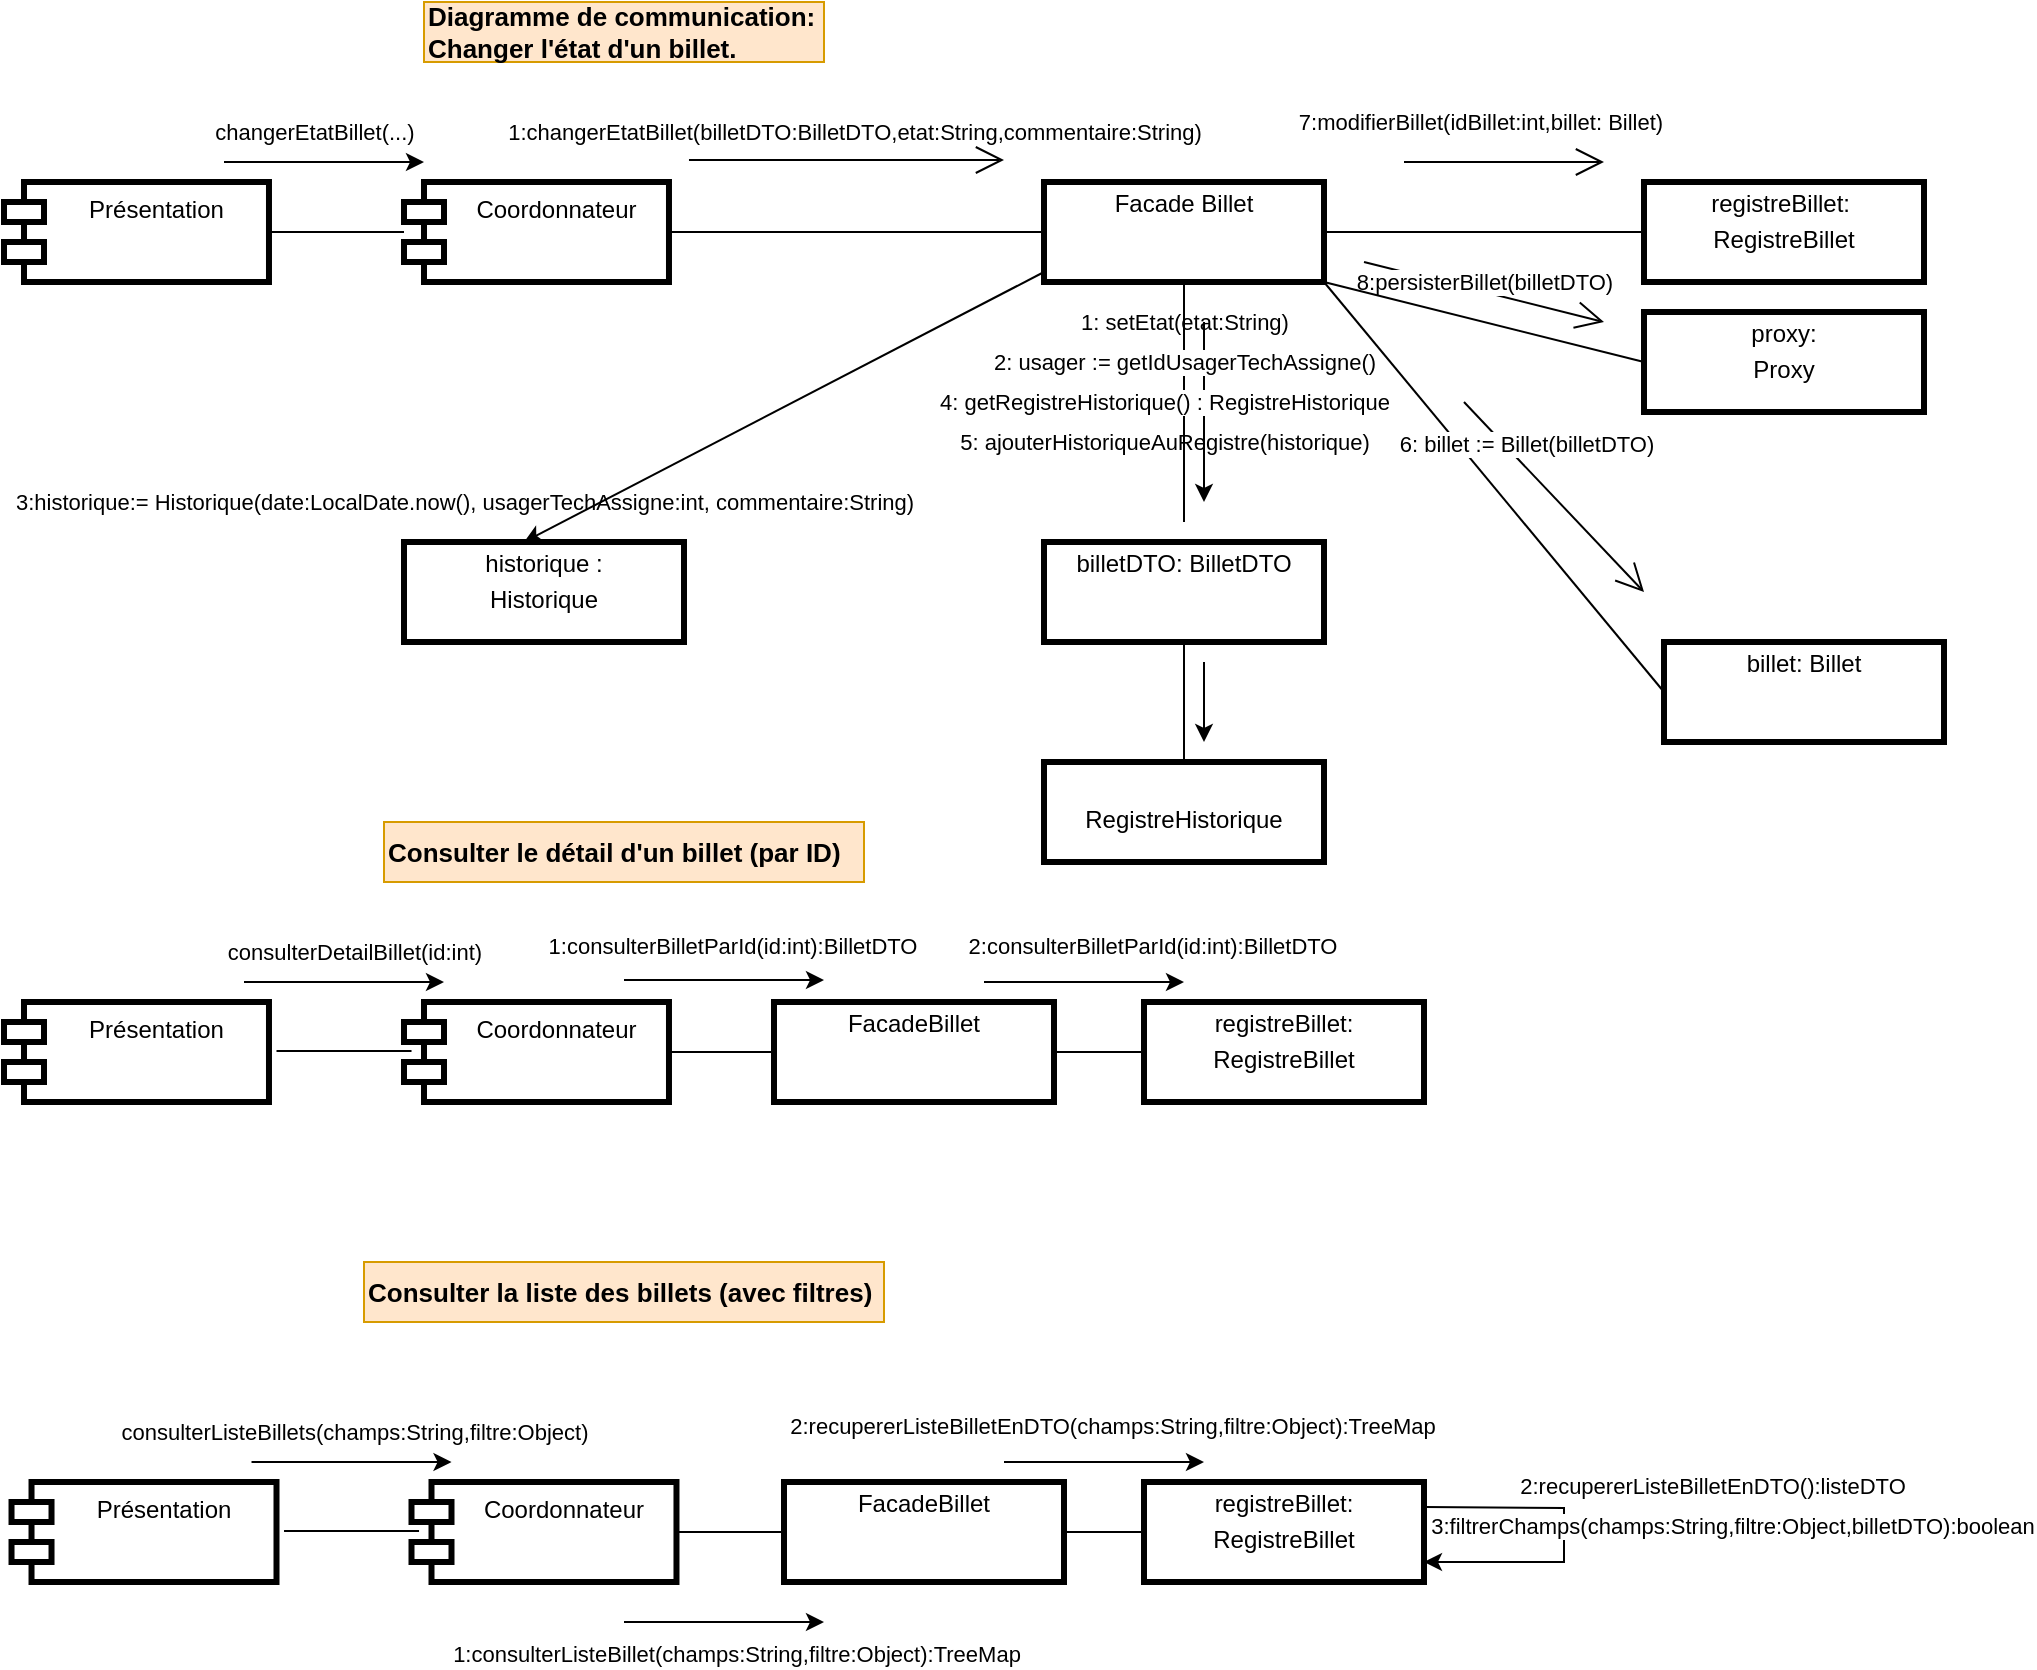 <mxfile version="19.0.3" type="device"><diagram id="wk7EAy9R9_vYMZfL8NTD" name="Page-1"><mxGraphModel dx="1632" dy="865" grid="1" gridSize="10" guides="1" tooltips="1" connect="1" arrows="1" fold="1" page="1" pageScale="1" pageWidth="850" pageHeight="1100" math="0" shadow="0"><root><mxCell id="0"/><mxCell id="1" parent="0"/><mxCell id="YwYlROkh0U87fTmi11A1-1" value="Coordonnateur" style="shape=module;align=left;spacingLeft=20;align=center;verticalAlign=top;strokeWidth=3;" parent="1" vertex="1"><mxGeometry x="100" y="120" width="132.49" height="50" as="geometry"/></mxCell><mxCell id="YwYlROkh0U87fTmi11A1-102" value="&lt;p style=&quot;margin:0px;margin-top:4px;text-align:center;&quot;&gt;&lt;span style=&quot;background-color: initial;&quot;&gt;Facade Billet&lt;/span&gt;&lt;br&gt;&lt;/p&gt;" style="verticalAlign=top;align=left;overflow=fill;fontSize=12;fontFamily=Helvetica;html=1;strokeWidth=3;" parent="1" vertex="1"><mxGeometry x="420" y="120" width="140" height="50" as="geometry"/></mxCell><mxCell id="YwYlROkh0U87fTmi11A1-103" value="1:changerEtatBillet(billetDTO:BilletDTO,etat:String,commentaire:String)" style="edgeLabel;html=1;align=center;verticalAlign=middle;resizable=0;points=[];" parent="1" connectable="0" vertex="1"><mxGeometry x="340" y="100" as="geometry"><mxPoint x="-15" y="-5" as="offset"/></mxGeometry></mxCell><mxCell id="YwYlROkh0U87fTmi11A1-105" value="" style="endArrow=open;endFill=1;endSize=12;html=1;rounded=0;" parent="1" edge="1"><mxGeometry width="160" relative="1" as="geometry"><mxPoint x="242.49" y="109" as="sourcePoint"/><mxPoint x="400" y="109" as="targetPoint"/><Array as="points"><mxPoint x="312.49" y="109"/></Array></mxGeometry></mxCell><mxCell id="YwYlROkh0U87fTmi11A1-108" value="&lt;p style=&quot;margin:0px;margin-top:4px;text-align:center;&quot;&gt;registreBillet:&amp;nbsp;&lt;/p&gt;&lt;p style=&quot;margin:0px;margin-top:4px;text-align:center;&quot;&gt;RegistreBillet&lt;/p&gt;&lt;p style=&quot;margin:0px;margin-top:4px;text-align:center;&quot;&gt;&lt;br&gt;&lt;/p&gt;" style="verticalAlign=top;align=left;overflow=fill;fontSize=12;fontFamily=Helvetica;html=1;strokeWidth=3;" parent="1" vertex="1"><mxGeometry x="720" y="120" width="140" height="50" as="geometry"/></mxCell><mxCell id="YwYlROkh0U87fTmi11A1-109" value="" style="endArrow=open;endFill=1;endSize=12;html=1;rounded=0;" parent="1" edge="1"><mxGeometry width="160" relative="1" as="geometry"><mxPoint x="600" y="110" as="sourcePoint"/><mxPoint x="700" y="110" as="targetPoint"/><Array as="points"/></mxGeometry></mxCell><mxCell id="YwYlROkh0U87fTmi11A1-110" value="7:modifierBillet(idBillet:int,billet: Billet)" style="edgeLabel;html=1;align=center;verticalAlign=middle;resizable=0;points=[];" parent="YwYlROkh0U87fTmi11A1-109" vertex="1" connectable="0"><mxGeometry x="-0.2" y="2" relative="1" as="geometry"><mxPoint x="-2" y="-18" as="offset"/></mxGeometry></mxCell><mxCell id="YwYlROkh0U87fTmi11A1-112" value="Coordonnateur" style="shape=module;align=left;spacingLeft=20;align=center;verticalAlign=top;strokeWidth=3;" parent="1" vertex="1"><mxGeometry x="100" y="530" width="132.49" height="50" as="geometry"/></mxCell><mxCell id="YwYlROkh0U87fTmi11A1-116" value="1:consulterBilletParId(id:int):BilletDTO" style="edgeLabel;html=1;align=center;verticalAlign=middle;resizable=0;points=[];rotation=0;" parent="1" connectable="0" vertex="1"><mxGeometry x="250" y="510" as="geometry"><mxPoint x="14" y="-8" as="offset"/></mxGeometry></mxCell><mxCell id="YwYlROkh0U87fTmi11A1-122" value="&lt;b&gt;&lt;font style=&quot;font-size: 13px;&quot;&gt;Consulter le détail d'un billet (par ID)&lt;/font&gt;&lt;/b&gt;" style="text;html=1;strokeColor=#d79b00;fillColor=#ffe6cc;align=left;verticalAlign=middle;whiteSpace=wrap;rounded=0;" parent="1" vertex="1"><mxGeometry x="90" y="440" width="240" height="30" as="geometry"/></mxCell><mxCell id="YwYlROkh0U87fTmi11A1-123" value="&lt;b&gt;&lt;font style=&quot;font-size: 13px;&quot;&gt;Diagramme de communication: Changer l'état d'un billet.&lt;/font&gt;&lt;/b&gt;" style="text;html=1;strokeColor=#d79b00;fillColor=#ffe6cc;align=left;verticalAlign=middle;whiteSpace=wrap;rounded=0;" parent="1" vertex="1"><mxGeometry x="110" y="30" width="200" height="30" as="geometry"/></mxCell><mxCell id="dvguO-Vn-lTbKks0OdCy-10" value="" style="endArrow=none;html=1;rounded=0;exitX=1;exitY=0.5;exitDx=0;exitDy=0;" parent="1" source="YwYlROkh0U87fTmi11A1-1" target="YwYlROkh0U87fTmi11A1-102" edge="1"><mxGeometry width="50" height="50" relative="1" as="geometry"><mxPoint x="285" y="160" as="sourcePoint"/><mxPoint x="335" y="110" as="targetPoint"/></mxGeometry></mxCell><mxCell id="dvguO-Vn-lTbKks0OdCy-11" value="" style="endArrow=none;html=1;rounded=0;entryX=0;entryY=0.5;entryDx=0;entryDy=0;exitX=1;exitY=0.5;exitDx=0;exitDy=0;" parent="1" source="YwYlROkh0U87fTmi11A1-102" target="YwYlROkh0U87fTmi11A1-108" edge="1"><mxGeometry width="50" height="50" relative="1" as="geometry"><mxPoint x="510" y="170" as="sourcePoint"/><mxPoint x="560" y="120" as="targetPoint"/></mxGeometry></mxCell><mxCell id="dvguO-Vn-lTbKks0OdCy-13" value="&lt;p style=&quot;margin:0px;margin-top:4px;text-align:center;&quot;&gt;&lt;br&gt;&lt;/p&gt;&lt;p style=&quot;margin:0px;margin-top:4px;text-align:center;&quot;&gt;&lt;span style=&quot;background-color: initial;&quot;&gt;RegistreHistorique&lt;/span&gt;&lt;/p&gt;" style="verticalAlign=top;align=left;overflow=fill;fontSize=12;fontFamily=Helvetica;html=1;strokeWidth=3;" parent="1" vertex="1"><mxGeometry x="420" y="410" width="140" height="50" as="geometry"/></mxCell><mxCell id="dvguO-Vn-lTbKks0OdCy-14" value="&lt;p style=&quot;margin:0px;margin-top:4px;text-align:center;&quot;&gt;&lt;span style=&quot;background-color: initial;&quot;&gt;historique :&lt;/span&gt;&lt;/p&gt;&lt;p style=&quot;margin:0px;margin-top:4px;text-align:center;&quot;&gt;&lt;span style=&quot;background-color: initial;&quot;&gt;Historique&lt;/span&gt;&lt;br&gt;&lt;/p&gt;" style="verticalAlign=top;align=left;overflow=fill;fontSize=12;fontFamily=Helvetica;html=1;strokeWidth=3;" parent="1" vertex="1"><mxGeometry x="100" y="300" width="140" height="50" as="geometry"/></mxCell><mxCell id="dvguO-Vn-lTbKks0OdCy-17" value="" style="endArrow=none;html=1;rounded=0;exitX=0.5;exitY=1;exitDx=0;exitDy=0;entryX=0.5;entryY=0;entryDx=0;entryDy=0;" parent="1" source="dvguO-Vn-lTbKks0OdCy-18" target="dvguO-Vn-lTbKks0OdCy-13" edge="1"><mxGeometry width="50" height="50" relative="1" as="geometry"><mxPoint x="480" y="190" as="sourcePoint"/><mxPoint x="530" y="140" as="targetPoint"/></mxGeometry></mxCell><mxCell id="dvguO-Vn-lTbKks0OdCy-18" value="&lt;p style=&quot;margin:0px;margin-top:4px;text-align:center;&quot;&gt;&lt;span style=&quot;background-color: initial;&quot;&gt;billetDTO: BilletDTO&lt;/span&gt;&lt;br&gt;&lt;/p&gt;" style="verticalAlign=top;align=left;overflow=fill;fontSize=12;fontFamily=Helvetica;html=1;strokeWidth=3;" parent="1" vertex="1"><mxGeometry x="420" y="300" width="140" height="50" as="geometry"/></mxCell><mxCell id="dvguO-Vn-lTbKks0OdCy-20" value="1: setEtat(etat:String)" style="edgeLabel;html=1;align=center;verticalAlign=middle;resizable=0;points=[];" parent="1" connectable="0" vertex="1"><mxGeometry x="490" y="190" as="geometry"/></mxCell><mxCell id="dvguO-Vn-lTbKks0OdCy-22" value="3:historique:= Historique(date:LocalDate.now(), usagerTechAssigne:int, commentaire:String)" style="edgeLabel;html=1;align=center;verticalAlign=middle;resizable=0;points=[];" parent="1" connectable="0" vertex="1"><mxGeometry x="130" y="280" as="geometry"/></mxCell><mxCell id="dvguO-Vn-lTbKks0OdCy-23" value="5: ajouterHistoriqueAuRegistre(historique)" style="edgeLabel;html=1;align=center;verticalAlign=middle;resizable=0;points=[];" parent="1" connectable="0" vertex="1"><mxGeometry x="480" y="250" as="geometry"/></mxCell><mxCell id="dvguO-Vn-lTbKks0OdCy-25" value="&lt;p style=&quot;margin:0px;margin-top:4px;text-align:center;&quot;&gt;&lt;span style=&quot;background-color: initial;&quot;&gt;billet: Billet&lt;/span&gt;&lt;br&gt;&lt;/p&gt;" style="verticalAlign=top;align=left;overflow=fill;fontSize=12;fontFamily=Helvetica;html=1;strokeWidth=3;" parent="1" vertex="1"><mxGeometry x="730" y="350" width="140" height="50" as="geometry"/></mxCell><mxCell id="dvguO-Vn-lTbKks0OdCy-30" value="" style="endArrow=none;html=1;rounded=0;entryX=0;entryY=0.5;entryDx=0;entryDy=0;exitX=1;exitY=1;exitDx=0;exitDy=0;" parent="1" source="YwYlROkh0U87fTmi11A1-102" target="dvguO-Vn-lTbKks0OdCy-25" edge="1"><mxGeometry width="50" height="50" relative="1" as="geometry"><mxPoint x="650" y="210" as="sourcePoint"/><mxPoint x="810" y="210" as="targetPoint"/></mxGeometry></mxCell><mxCell id="dvguO-Vn-lTbKks0OdCy-31" value="" style="endArrow=open;endFill=1;endSize=12;html=1;rounded=0;" parent="1" edge="1"><mxGeometry width="160" relative="1" as="geometry"><mxPoint x="630" y="230" as="sourcePoint"/><mxPoint x="720" y="325" as="targetPoint"/><Array as="points"/></mxGeometry></mxCell><mxCell id="dvguO-Vn-lTbKks0OdCy-32" value="6: billet := Billet(billetDTO)" style="edgeLabel;html=1;align=center;verticalAlign=middle;resizable=0;points=[];" parent="dvguO-Vn-lTbKks0OdCy-31" vertex="1" connectable="0"><mxGeometry x="-0.2" y="2" relative="1" as="geometry"><mxPoint x="-7" y="-16" as="offset"/></mxGeometry></mxCell><mxCell id="dvguO-Vn-lTbKks0OdCy-34" value="" style="endArrow=none;html=1;rounded=0;entryX=0.5;entryY=1;entryDx=0;entryDy=0;" parent="1" target="YwYlROkh0U87fTmi11A1-102" edge="1"><mxGeometry width="50" height="50" relative="1" as="geometry"><mxPoint x="490" y="290" as="sourcePoint"/><mxPoint x="440" y="110" as="targetPoint"/></mxGeometry></mxCell><mxCell id="dvguO-Vn-lTbKks0OdCy-35" value="" style="endArrow=classic;html=1;rounded=0;" parent="1" edge="1"><mxGeometry width="50" height="50" relative="1" as="geometry"><mxPoint x="500" y="190" as="sourcePoint"/><mxPoint x="500" y="280" as="targetPoint"/></mxGeometry></mxCell><mxCell id="dvguO-Vn-lTbKks0OdCy-39" value="" style="endArrow=classic;html=1;rounded=0;" parent="1" edge="1"><mxGeometry width="50" height="50" relative="1" as="geometry"><mxPoint x="500" y="360" as="sourcePoint"/><mxPoint x="500" y="400" as="targetPoint"/></mxGeometry></mxCell><mxCell id="dvguO-Vn-lTbKks0OdCy-40" value="" style="endArrow=classic;html=1;rounded=0;" parent="1" edge="1"><mxGeometry width="50" height="50" relative="1" as="geometry"><mxPoint x="420" y="165" as="sourcePoint"/><mxPoint x="160" y="300" as="targetPoint"/></mxGeometry></mxCell><mxCell id="dvguO-Vn-lTbKks0OdCy-41" style="edgeStyle=none;rounded=0;orthogonalLoop=1;jettySize=auto;html=1;entryX=0.5;entryY=0;entryDx=0;entryDy=0;" parent="1" source="dvguO-Vn-lTbKks0OdCy-18" target="dvguO-Vn-lTbKks0OdCy-18" edge="1"><mxGeometry relative="1" as="geometry"/></mxCell><mxCell id="dvguO-Vn-lTbKks0OdCy-43" value="4: getRegistreHistorique() : RegistreHistorique" style="edgeLabel;html=1;align=center;verticalAlign=middle;resizable=0;points=[];" parent="1" vertex="1" connectable="0"><mxGeometry x="480" y="230" as="geometry"/></mxCell><mxCell id="Kt9C_kbvg7MQx28jffXP-1" value="Présentation" style="shape=module;align=left;spacingLeft=20;align=center;verticalAlign=top;strokeWidth=3;" vertex="1" parent="1"><mxGeometry x="-100" y="120" width="132.49" height="50" as="geometry"/></mxCell><mxCell id="Kt9C_kbvg7MQx28jffXP-3" value="" style="endArrow=none;html=1;rounded=0;exitX=1;exitY=0.5;exitDx=0;exitDy=0;" edge="1" parent="1" source="Kt9C_kbvg7MQx28jffXP-1" target="YwYlROkh0U87fTmi11A1-1"><mxGeometry width="50" height="50" relative="1" as="geometry"><mxPoint x="60" y="140" as="sourcePoint"/><mxPoint x="247.51" y="140" as="targetPoint"/></mxGeometry></mxCell><mxCell id="Kt9C_kbvg7MQx28jffXP-5" value="" style="endArrow=classic;html=1;rounded=0;" edge="1" parent="1"><mxGeometry width="50" height="50" relative="1" as="geometry"><mxPoint x="10" y="110" as="sourcePoint"/><mxPoint x="110" y="110" as="targetPoint"/></mxGeometry></mxCell><mxCell id="Kt9C_kbvg7MQx28jffXP-6" value="changerEtatBillet(...)" style="edgeLabel;html=1;align=center;verticalAlign=middle;resizable=0;points=[];" connectable="0" vertex="1" parent="1"><mxGeometry x="70" y="100" as="geometry"><mxPoint x="-15" y="-5" as="offset"/></mxGeometry></mxCell><mxCell id="Kt9C_kbvg7MQx28jffXP-7" value="2: usager := getIdUsagerTechAssigne()" style="edgeLabel;html=1;align=center;verticalAlign=middle;resizable=0;points=[];" vertex="1" connectable="0" parent="1"><mxGeometry x="490" y="210" as="geometry"/></mxCell><mxCell id="Kt9C_kbvg7MQx28jffXP-8" value="&lt;p style=&quot;margin:0px;margin-top:4px;text-align:center;&quot;&gt;proxy:&lt;/p&gt;&lt;p style=&quot;margin:0px;margin-top:4px;text-align:center;&quot;&gt;Proxy&lt;/p&gt;" style="verticalAlign=top;align=left;overflow=fill;fontSize=12;fontFamily=Helvetica;html=1;strokeWidth=3;" vertex="1" parent="1"><mxGeometry x="720" y="185" width="140" height="50" as="geometry"/></mxCell><mxCell id="Kt9C_kbvg7MQx28jffXP-9" value="" style="endArrow=open;endFill=1;endSize=12;html=1;rounded=0;" edge="1" parent="1"><mxGeometry width="160" relative="1" as="geometry"><mxPoint x="580" y="160" as="sourcePoint"/><mxPoint x="700" y="190" as="targetPoint"/><Array as="points"/></mxGeometry></mxCell><mxCell id="Kt9C_kbvg7MQx28jffXP-10" value="8:persisterBillet(billetDTO)" style="edgeLabel;html=1;align=center;verticalAlign=middle;resizable=0;points=[];" vertex="1" connectable="0" parent="Kt9C_kbvg7MQx28jffXP-9"><mxGeometry x="-0.2" y="2" relative="1" as="geometry"><mxPoint x="11" as="offset"/></mxGeometry></mxCell><mxCell id="Kt9C_kbvg7MQx28jffXP-12" value="" style="endArrow=none;html=1;rounded=0;entryX=0;entryY=0.5;entryDx=0;entryDy=0;" edge="1" parent="1" target="Kt9C_kbvg7MQx28jffXP-8"><mxGeometry width="50" height="50" relative="1" as="geometry"><mxPoint x="560" y="170" as="sourcePoint"/><mxPoint x="780" y="350" as="targetPoint"/></mxGeometry></mxCell><mxCell id="Kt9C_kbvg7MQx28jffXP-13" value="Présentation" style="shape=module;align=left;spacingLeft=20;align=center;verticalAlign=top;strokeWidth=3;" vertex="1" parent="1"><mxGeometry x="-100" y="530" width="132.49" height="50" as="geometry"/></mxCell><mxCell id="Kt9C_kbvg7MQx28jffXP-14" value="" style="endArrow=none;html=1;rounded=0;exitX=1;exitY=0.5;exitDx=0;exitDy=0;" edge="1" parent="1"><mxGeometry width="50" height="50" relative="1" as="geometry"><mxPoint x="36.25" y="554.5" as="sourcePoint"/><mxPoint x="103.76" y="554.5" as="targetPoint"/></mxGeometry></mxCell><mxCell id="Kt9C_kbvg7MQx28jffXP-16" value="" style="endArrow=classic;html=1;rounded=0;" edge="1" parent="1"><mxGeometry width="50" height="50" relative="1" as="geometry"><mxPoint x="20" y="520" as="sourcePoint"/><mxPoint x="120" y="520" as="targetPoint"/></mxGeometry></mxCell><mxCell id="Kt9C_kbvg7MQx28jffXP-17" value="" style="endArrow=classic;html=1;rounded=0;" edge="1" parent="1"><mxGeometry width="50" height="50" relative="1" as="geometry"><mxPoint x="210" y="519" as="sourcePoint"/><mxPoint x="310" y="519" as="targetPoint"/></mxGeometry></mxCell><mxCell id="Kt9C_kbvg7MQx28jffXP-18" value="" style="endArrow=classic;html=1;rounded=0;" edge="1" parent="1"><mxGeometry width="50" height="50" relative="1" as="geometry"><mxPoint x="390" y="520" as="sourcePoint"/><mxPoint x="490" y="520" as="targetPoint"/></mxGeometry></mxCell><mxCell id="Kt9C_kbvg7MQx28jffXP-19" value="consulterDetailBillet(id:int)" style="edgeLabel;html=1;align=center;verticalAlign=middle;resizable=0;points=[];" connectable="0" vertex="1" parent="1"><mxGeometry x="90" y="510" as="geometry"><mxPoint x="-15" y="-5" as="offset"/></mxGeometry></mxCell><mxCell id="Kt9C_kbvg7MQx28jffXP-21" value="&lt;p style=&quot;margin:0px;margin-top:4px;text-align:center;&quot;&gt;FacadeBillet&lt;/p&gt;" style="verticalAlign=top;align=left;overflow=fill;fontSize=12;fontFamily=Helvetica;html=1;strokeWidth=3;" vertex="1" parent="1"><mxGeometry x="285" y="530" width="140" height="50" as="geometry"/></mxCell><mxCell id="Kt9C_kbvg7MQx28jffXP-23" value="&lt;p style=&quot;margin:0px;margin-top:4px;text-align:center;&quot;&gt;registreBillet:&lt;/p&gt;&lt;p style=&quot;margin:0px;margin-top:4px;text-align:center;&quot;&gt;RegistreBillet&lt;/p&gt;" style="verticalAlign=top;align=left;overflow=fill;fontSize=12;fontFamily=Helvetica;html=1;strokeWidth=3;" vertex="1" parent="1"><mxGeometry x="470" y="530" width="140" height="50" as="geometry"/></mxCell><mxCell id="Kt9C_kbvg7MQx28jffXP-24" value="2:consulterBilletParId(id:int):BilletDTO" style="edgeLabel;html=1;align=center;verticalAlign=middle;resizable=0;points=[];rotation=0;" connectable="0" vertex="1" parent="1"><mxGeometry x="460" y="510" as="geometry"><mxPoint x="14" y="-8" as="offset"/></mxGeometry></mxCell><mxCell id="Kt9C_kbvg7MQx28jffXP-25" value="&lt;b&gt;&lt;font style=&quot;font-size: 13px;&quot;&gt;Consulter la liste des billets (avec filtres)&lt;/font&gt;&lt;/b&gt;" style="text;html=1;strokeColor=#d79b00;fillColor=#ffe6cc;align=left;verticalAlign=middle;whiteSpace=wrap;rounded=0;" vertex="1" parent="1"><mxGeometry x="80" y="660" width="260" height="30" as="geometry"/></mxCell><mxCell id="Kt9C_kbvg7MQx28jffXP-26" value="Coordonnateur" style="shape=module;align=left;spacingLeft=20;align=center;verticalAlign=top;strokeWidth=3;" vertex="1" parent="1"><mxGeometry x="103.75" y="770" width="132.49" height="50" as="geometry"/></mxCell><mxCell id="Kt9C_kbvg7MQx28jffXP-27" value="Présentation" style="shape=module;align=left;spacingLeft=20;align=center;verticalAlign=top;strokeWidth=3;" vertex="1" parent="1"><mxGeometry x="-96.24" y="770" width="132.49" height="50" as="geometry"/></mxCell><mxCell id="Kt9C_kbvg7MQx28jffXP-28" value="" style="endArrow=none;html=1;rounded=0;exitX=1;exitY=0.5;exitDx=0;exitDy=0;" edge="1" parent="1"><mxGeometry width="50" height="50" relative="1" as="geometry"><mxPoint x="40.01" y="794.5" as="sourcePoint"/><mxPoint x="107.52" y="794.5" as="targetPoint"/></mxGeometry></mxCell><mxCell id="Kt9C_kbvg7MQx28jffXP-29" value="" style="endArrow=classic;html=1;rounded=0;" edge="1" parent="1"><mxGeometry width="50" height="50" relative="1" as="geometry"><mxPoint x="23.76" y="760" as="sourcePoint"/><mxPoint x="123.76" y="760" as="targetPoint"/></mxGeometry></mxCell><mxCell id="Kt9C_kbvg7MQx28jffXP-30" value="consulterListeBillets(champs:String,filtre:Object)" style="edgeLabel;html=1;align=center;verticalAlign=middle;resizable=0;points=[];" connectable="0" vertex="1" parent="1"><mxGeometry x="90" y="750" as="geometry"><mxPoint x="-15" y="-5" as="offset"/></mxGeometry></mxCell><mxCell id="Kt9C_kbvg7MQx28jffXP-31" value="" style="endArrow=none;html=1;rounded=0;exitX=1;exitY=0.5;exitDx=0;exitDy=0;entryX=0;entryY=0.5;entryDx=0;entryDy=0;" edge="1" parent="1" source="YwYlROkh0U87fTmi11A1-112" target="Kt9C_kbvg7MQx28jffXP-21"><mxGeometry width="50" height="50" relative="1" as="geometry"><mxPoint x="240" y="560" as="sourcePoint"/><mxPoint x="270" y="560" as="targetPoint"/></mxGeometry></mxCell><mxCell id="Kt9C_kbvg7MQx28jffXP-33" value="" style="endArrow=none;html=1;rounded=0;exitX=1;exitY=0.5;exitDx=0;exitDy=0;" edge="1" parent="1" source="Kt9C_kbvg7MQx28jffXP-21"><mxGeometry width="50" height="50" relative="1" as="geometry"><mxPoint x="450" y="550" as="sourcePoint"/><mxPoint x="470" y="555" as="targetPoint"/></mxGeometry></mxCell><mxCell id="Kt9C_kbvg7MQx28jffXP-35" value="&lt;p style=&quot;margin:0px;margin-top:4px;text-align:center;&quot;&gt;FacadeBillet&lt;/p&gt;" style="verticalAlign=top;align=left;overflow=fill;fontSize=12;fontFamily=Helvetica;html=1;strokeWidth=3;" vertex="1" parent="1"><mxGeometry x="290" y="770" width="140" height="50" as="geometry"/></mxCell><mxCell id="Kt9C_kbvg7MQx28jffXP-36" value="&lt;p style=&quot;margin:0px;margin-top:4px;text-align:center;&quot;&gt;registreBillet:&lt;/p&gt;&lt;p style=&quot;margin:0px;margin-top:4px;text-align:center;&quot;&gt;RegistreBillet&lt;/p&gt;" style="verticalAlign=top;align=left;overflow=fill;fontSize=12;fontFamily=Helvetica;html=1;strokeWidth=3;" vertex="1" parent="1"><mxGeometry x="470" y="770" width="140" height="50" as="geometry"/></mxCell><mxCell id="Kt9C_kbvg7MQx28jffXP-37" value="" style="endArrow=classic;html=1;rounded=0;" edge="1" parent="1"><mxGeometry width="50" height="50" relative="1" as="geometry"><mxPoint x="210" y="840" as="sourcePoint"/><mxPoint x="310" y="840" as="targetPoint"/><Array as="points"><mxPoint x="250" y="840"/></Array></mxGeometry></mxCell><mxCell id="Kt9C_kbvg7MQx28jffXP-38" value="" style="endArrow=classic;html=1;rounded=0;" edge="1" parent="1"><mxGeometry width="50" height="50" relative="1" as="geometry"><mxPoint x="400" y="760" as="sourcePoint"/><mxPoint x="500" y="760" as="targetPoint"/><Array as="points"><mxPoint x="430" y="760"/></Array></mxGeometry></mxCell><mxCell id="Kt9C_kbvg7MQx28jffXP-39" value="1:consulterListeBillet(champs:String,filtre:Object):TreeMap" style="edgeLabel;html=1;align=center;verticalAlign=middle;resizable=0;points=[];rotation=0;" connectable="0" vertex="1" parent="1"><mxGeometry x="260" y="860" as="geometry"><mxPoint x="6" y="-4" as="offset"/></mxGeometry></mxCell><mxCell id="Kt9C_kbvg7MQx28jffXP-40" value="2:recupererListeBilletEnDTO(champs:String,filtre:Object):TreeMap" style="edgeLabel;html=1;align=center;verticalAlign=middle;resizable=0;points=[];rotation=0;" connectable="0" vertex="1" parent="1"><mxGeometry x="440" y="750" as="geometry"><mxPoint x="14" y="-8" as="offset"/></mxGeometry></mxCell><mxCell id="Kt9C_kbvg7MQx28jffXP-43" value="" style="endArrow=classic;html=1;rounded=0;exitX=1;exitY=0.25;exitDx=0;exitDy=0;" edge="1" parent="1" source="Kt9C_kbvg7MQx28jffXP-36"><mxGeometry width="50" height="50" relative="1" as="geometry"><mxPoint x="610" y="845" as="sourcePoint"/><mxPoint x="610" y="810" as="targetPoint"/><Array as="points"><mxPoint x="680" y="783"/><mxPoint x="680" y="810"/></Array></mxGeometry></mxCell><mxCell id="Kt9C_kbvg7MQx28jffXP-44" value="2:recupererListeBilletEnDTO():listeDTO" style="edgeLabel;html=1;align=center;verticalAlign=middle;resizable=0;points=[];rotation=0;" connectable="0" vertex="1" parent="1"><mxGeometry x="740" y="780" as="geometry"><mxPoint x="14" y="-8" as="offset"/></mxGeometry></mxCell><mxCell id="Kt9C_kbvg7MQx28jffXP-45" value="3:filtrerChamps(champs:String,filtre:Object,billetDTO):boolean" style="edgeLabel;html=1;align=center;verticalAlign=middle;resizable=0;points=[];rotation=0;" connectable="0" vertex="1" parent="1"><mxGeometry x="750" y="800" as="geometry"><mxPoint x="14" y="-8" as="offset"/></mxGeometry></mxCell><mxCell id="Kt9C_kbvg7MQx28jffXP-46" value="" style="endArrow=none;html=1;rounded=0;exitX=1;exitY=0.5;exitDx=0;exitDy=0;" edge="1" parent="1" source="Kt9C_kbvg7MQx28jffXP-26"><mxGeometry width="50" height="50" relative="1" as="geometry"><mxPoint x="260" y="800" as="sourcePoint"/><mxPoint x="290" y="795" as="targetPoint"/></mxGeometry></mxCell><mxCell id="Kt9C_kbvg7MQx28jffXP-47" value="" style="endArrow=none;html=1;rounded=0;exitX=1;exitY=0.5;exitDx=0;exitDy=0;entryX=0;entryY=0.5;entryDx=0;entryDy=0;" edge="1" parent="1" source="Kt9C_kbvg7MQx28jffXP-35" target="Kt9C_kbvg7MQx28jffXP-36"><mxGeometry width="50" height="50" relative="1" as="geometry"><mxPoint x="520" y="900" as="sourcePoint"/><mxPoint x="587.51" y="900" as="targetPoint"/></mxGeometry></mxCell></root></mxGraphModel></diagram></mxfile>